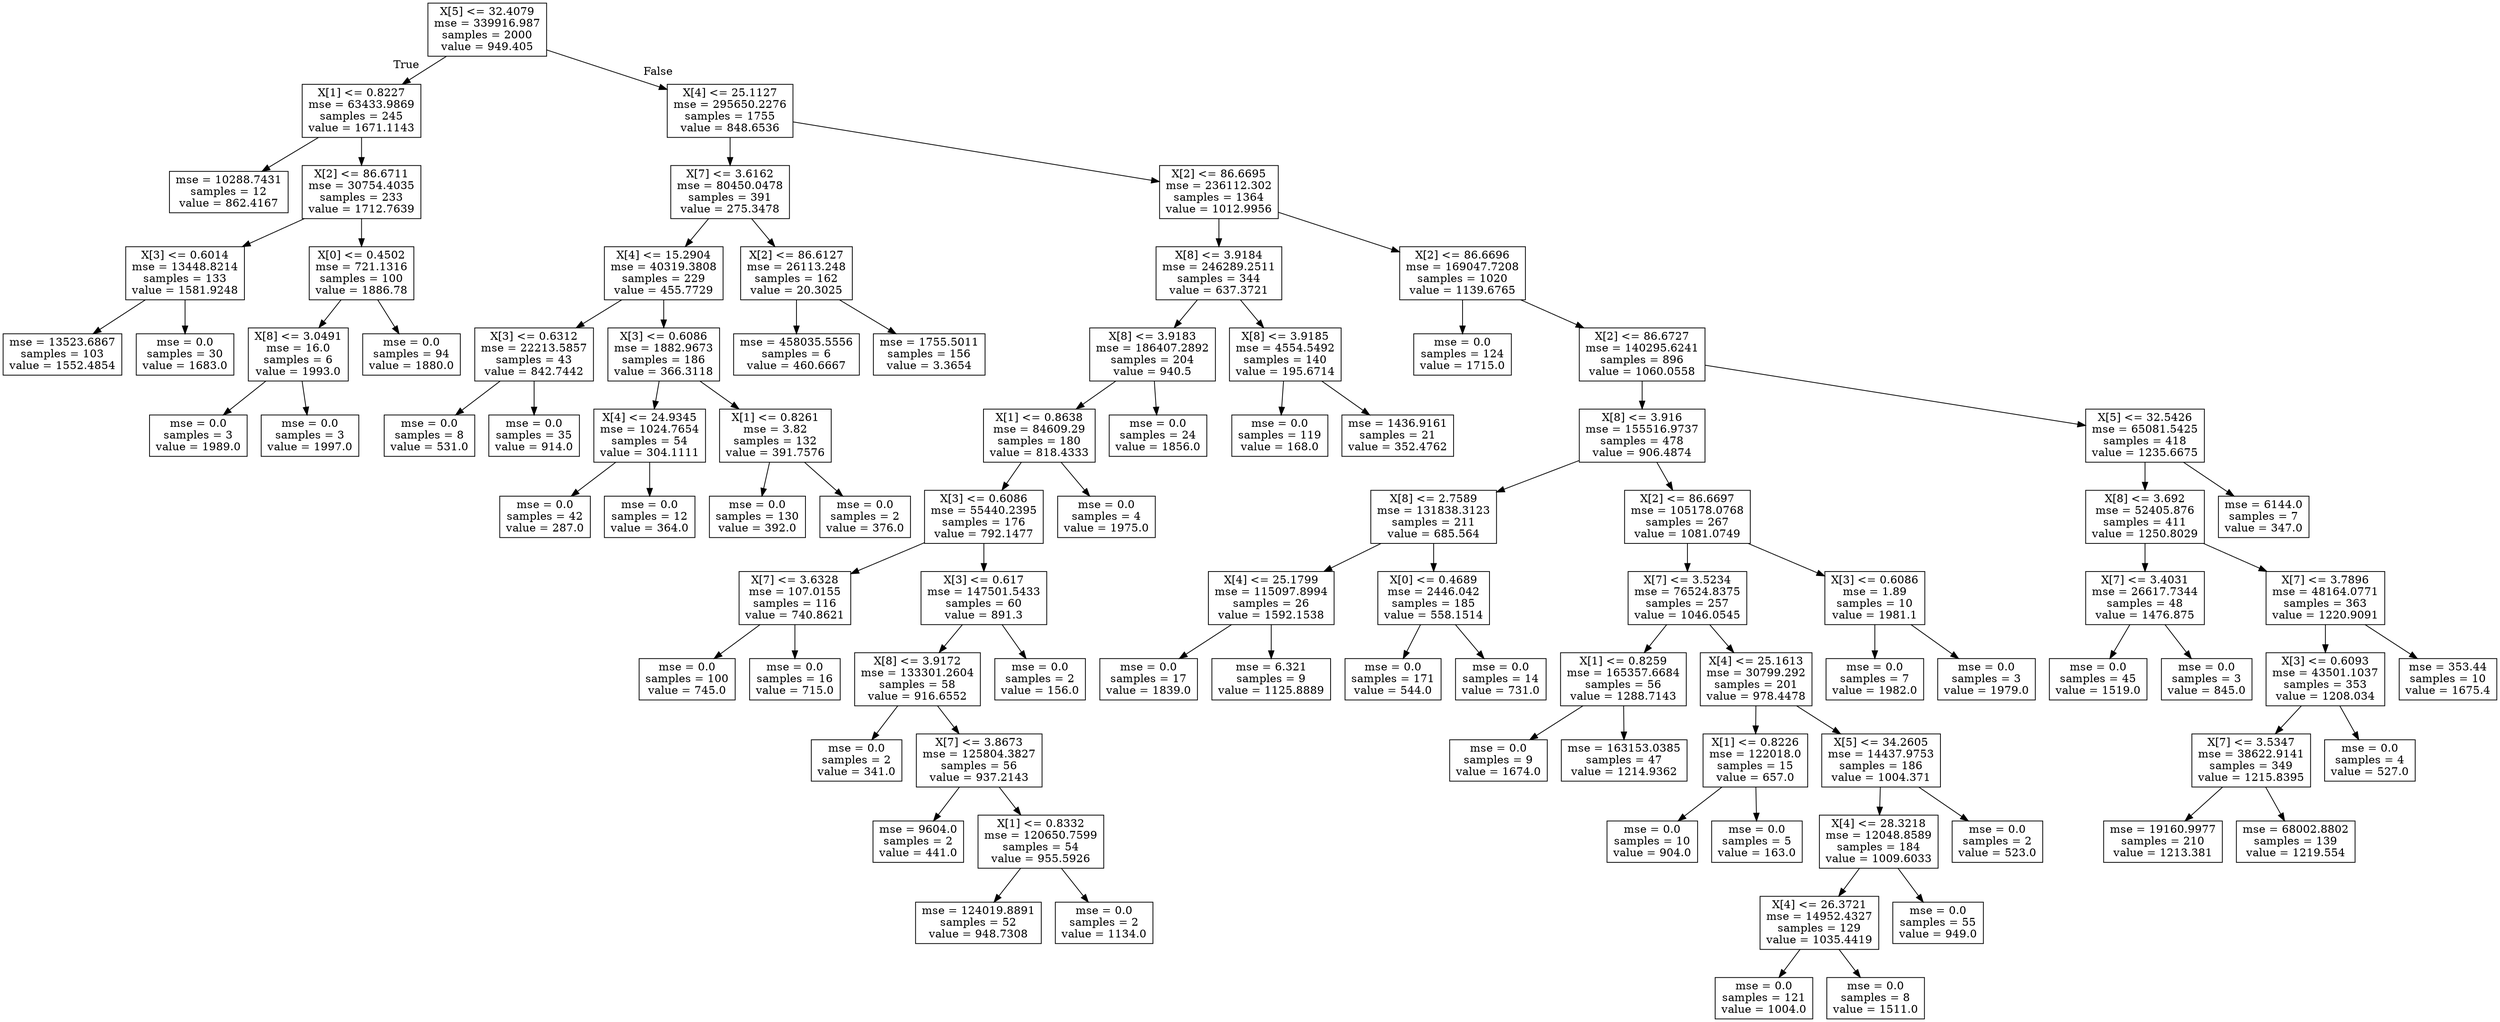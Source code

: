 digraph Tree {
node [shape=box] ;
0 [label="X[5] <= 32.4079\nmse = 339916.987\nsamples = 2000\nvalue = 949.405"] ;
1 [label="X[1] <= 0.8227\nmse = 63433.9869\nsamples = 245\nvalue = 1671.1143"] ;
0 -> 1 [labeldistance=2.5, labelangle=45, headlabel="True"] ;
2 [label="mse = 10288.7431\nsamples = 12\nvalue = 862.4167"] ;
1 -> 2 ;
3 [label="X[2] <= 86.6711\nmse = 30754.4035\nsamples = 233\nvalue = 1712.7639"] ;
1 -> 3 ;
4 [label="X[3] <= 0.6014\nmse = 13448.8214\nsamples = 133\nvalue = 1581.9248"] ;
3 -> 4 ;
5 [label="mse = 13523.6867\nsamples = 103\nvalue = 1552.4854"] ;
4 -> 5 ;
6 [label="mse = 0.0\nsamples = 30\nvalue = 1683.0"] ;
4 -> 6 ;
7 [label="X[0] <= 0.4502\nmse = 721.1316\nsamples = 100\nvalue = 1886.78"] ;
3 -> 7 ;
8 [label="X[8] <= 3.0491\nmse = 16.0\nsamples = 6\nvalue = 1993.0"] ;
7 -> 8 ;
9 [label="mse = 0.0\nsamples = 3\nvalue = 1989.0"] ;
8 -> 9 ;
10 [label="mse = 0.0\nsamples = 3\nvalue = 1997.0"] ;
8 -> 10 ;
11 [label="mse = 0.0\nsamples = 94\nvalue = 1880.0"] ;
7 -> 11 ;
12 [label="X[4] <= 25.1127\nmse = 295650.2276\nsamples = 1755\nvalue = 848.6536"] ;
0 -> 12 [labeldistance=2.5, labelangle=-45, headlabel="False"] ;
13 [label="X[7] <= 3.6162\nmse = 80450.0478\nsamples = 391\nvalue = 275.3478"] ;
12 -> 13 ;
14 [label="X[4] <= 15.2904\nmse = 40319.3808\nsamples = 229\nvalue = 455.7729"] ;
13 -> 14 ;
15 [label="X[3] <= 0.6312\nmse = 22213.5857\nsamples = 43\nvalue = 842.7442"] ;
14 -> 15 ;
16 [label="mse = 0.0\nsamples = 8\nvalue = 531.0"] ;
15 -> 16 ;
17 [label="mse = 0.0\nsamples = 35\nvalue = 914.0"] ;
15 -> 17 ;
18 [label="X[3] <= 0.6086\nmse = 1882.9673\nsamples = 186\nvalue = 366.3118"] ;
14 -> 18 ;
19 [label="X[4] <= 24.9345\nmse = 1024.7654\nsamples = 54\nvalue = 304.1111"] ;
18 -> 19 ;
20 [label="mse = 0.0\nsamples = 42\nvalue = 287.0"] ;
19 -> 20 ;
21 [label="mse = 0.0\nsamples = 12\nvalue = 364.0"] ;
19 -> 21 ;
22 [label="X[1] <= 0.8261\nmse = 3.82\nsamples = 132\nvalue = 391.7576"] ;
18 -> 22 ;
23 [label="mse = 0.0\nsamples = 130\nvalue = 392.0"] ;
22 -> 23 ;
24 [label="mse = 0.0\nsamples = 2\nvalue = 376.0"] ;
22 -> 24 ;
25 [label="X[2] <= 86.6127\nmse = 26113.248\nsamples = 162\nvalue = 20.3025"] ;
13 -> 25 ;
26 [label="mse = 458035.5556\nsamples = 6\nvalue = 460.6667"] ;
25 -> 26 ;
27 [label="mse = 1755.5011\nsamples = 156\nvalue = 3.3654"] ;
25 -> 27 ;
28 [label="X[2] <= 86.6695\nmse = 236112.302\nsamples = 1364\nvalue = 1012.9956"] ;
12 -> 28 ;
29 [label="X[8] <= 3.9184\nmse = 246289.2511\nsamples = 344\nvalue = 637.3721"] ;
28 -> 29 ;
30 [label="X[8] <= 3.9183\nmse = 186407.2892\nsamples = 204\nvalue = 940.5"] ;
29 -> 30 ;
31 [label="X[1] <= 0.8638\nmse = 84609.29\nsamples = 180\nvalue = 818.4333"] ;
30 -> 31 ;
32 [label="X[3] <= 0.6086\nmse = 55440.2395\nsamples = 176\nvalue = 792.1477"] ;
31 -> 32 ;
33 [label="X[7] <= 3.6328\nmse = 107.0155\nsamples = 116\nvalue = 740.8621"] ;
32 -> 33 ;
34 [label="mse = 0.0\nsamples = 100\nvalue = 745.0"] ;
33 -> 34 ;
35 [label="mse = 0.0\nsamples = 16\nvalue = 715.0"] ;
33 -> 35 ;
36 [label="X[3] <= 0.617\nmse = 147501.5433\nsamples = 60\nvalue = 891.3"] ;
32 -> 36 ;
37 [label="X[8] <= 3.9172\nmse = 133301.2604\nsamples = 58\nvalue = 916.6552"] ;
36 -> 37 ;
38 [label="mse = 0.0\nsamples = 2\nvalue = 341.0"] ;
37 -> 38 ;
39 [label="X[7] <= 3.8673\nmse = 125804.3827\nsamples = 56\nvalue = 937.2143"] ;
37 -> 39 ;
40 [label="mse = 9604.0\nsamples = 2\nvalue = 441.0"] ;
39 -> 40 ;
41 [label="X[1] <= 0.8332\nmse = 120650.7599\nsamples = 54\nvalue = 955.5926"] ;
39 -> 41 ;
42 [label="mse = 124019.8891\nsamples = 52\nvalue = 948.7308"] ;
41 -> 42 ;
43 [label="mse = 0.0\nsamples = 2\nvalue = 1134.0"] ;
41 -> 43 ;
44 [label="mse = 0.0\nsamples = 2\nvalue = 156.0"] ;
36 -> 44 ;
45 [label="mse = 0.0\nsamples = 4\nvalue = 1975.0"] ;
31 -> 45 ;
46 [label="mse = 0.0\nsamples = 24\nvalue = 1856.0"] ;
30 -> 46 ;
47 [label="X[8] <= 3.9185\nmse = 4554.5492\nsamples = 140\nvalue = 195.6714"] ;
29 -> 47 ;
48 [label="mse = 0.0\nsamples = 119\nvalue = 168.0"] ;
47 -> 48 ;
49 [label="mse = 1436.9161\nsamples = 21\nvalue = 352.4762"] ;
47 -> 49 ;
50 [label="X[2] <= 86.6696\nmse = 169047.7208\nsamples = 1020\nvalue = 1139.6765"] ;
28 -> 50 ;
51 [label="mse = 0.0\nsamples = 124\nvalue = 1715.0"] ;
50 -> 51 ;
52 [label="X[2] <= 86.6727\nmse = 140295.6241\nsamples = 896\nvalue = 1060.0558"] ;
50 -> 52 ;
53 [label="X[8] <= 3.916\nmse = 155516.9737\nsamples = 478\nvalue = 906.4874"] ;
52 -> 53 ;
54 [label="X[8] <= 2.7589\nmse = 131838.3123\nsamples = 211\nvalue = 685.564"] ;
53 -> 54 ;
55 [label="X[4] <= 25.1799\nmse = 115097.8994\nsamples = 26\nvalue = 1592.1538"] ;
54 -> 55 ;
56 [label="mse = 0.0\nsamples = 17\nvalue = 1839.0"] ;
55 -> 56 ;
57 [label="mse = 6.321\nsamples = 9\nvalue = 1125.8889"] ;
55 -> 57 ;
58 [label="X[0] <= 0.4689\nmse = 2446.042\nsamples = 185\nvalue = 558.1514"] ;
54 -> 58 ;
59 [label="mse = 0.0\nsamples = 171\nvalue = 544.0"] ;
58 -> 59 ;
60 [label="mse = 0.0\nsamples = 14\nvalue = 731.0"] ;
58 -> 60 ;
61 [label="X[2] <= 86.6697\nmse = 105178.0768\nsamples = 267\nvalue = 1081.0749"] ;
53 -> 61 ;
62 [label="X[7] <= 3.5234\nmse = 76524.8375\nsamples = 257\nvalue = 1046.0545"] ;
61 -> 62 ;
63 [label="X[1] <= 0.8259\nmse = 165357.6684\nsamples = 56\nvalue = 1288.7143"] ;
62 -> 63 ;
64 [label="mse = 0.0\nsamples = 9\nvalue = 1674.0"] ;
63 -> 64 ;
65 [label="mse = 163153.0385\nsamples = 47\nvalue = 1214.9362"] ;
63 -> 65 ;
66 [label="X[4] <= 25.1613\nmse = 30799.292\nsamples = 201\nvalue = 978.4478"] ;
62 -> 66 ;
67 [label="X[1] <= 0.8226\nmse = 122018.0\nsamples = 15\nvalue = 657.0"] ;
66 -> 67 ;
68 [label="mse = 0.0\nsamples = 10\nvalue = 904.0"] ;
67 -> 68 ;
69 [label="mse = 0.0\nsamples = 5\nvalue = 163.0"] ;
67 -> 69 ;
70 [label="X[5] <= 34.2605\nmse = 14437.9753\nsamples = 186\nvalue = 1004.371"] ;
66 -> 70 ;
71 [label="X[4] <= 28.3218\nmse = 12048.8589\nsamples = 184\nvalue = 1009.6033"] ;
70 -> 71 ;
72 [label="X[4] <= 26.3721\nmse = 14952.4327\nsamples = 129\nvalue = 1035.4419"] ;
71 -> 72 ;
73 [label="mse = 0.0\nsamples = 121\nvalue = 1004.0"] ;
72 -> 73 ;
74 [label="mse = 0.0\nsamples = 8\nvalue = 1511.0"] ;
72 -> 74 ;
75 [label="mse = 0.0\nsamples = 55\nvalue = 949.0"] ;
71 -> 75 ;
76 [label="mse = 0.0\nsamples = 2\nvalue = 523.0"] ;
70 -> 76 ;
77 [label="X[3] <= 0.6086\nmse = 1.89\nsamples = 10\nvalue = 1981.1"] ;
61 -> 77 ;
78 [label="mse = 0.0\nsamples = 7\nvalue = 1982.0"] ;
77 -> 78 ;
79 [label="mse = 0.0\nsamples = 3\nvalue = 1979.0"] ;
77 -> 79 ;
80 [label="X[5] <= 32.5426\nmse = 65081.5425\nsamples = 418\nvalue = 1235.6675"] ;
52 -> 80 ;
81 [label="X[8] <= 3.692\nmse = 52405.876\nsamples = 411\nvalue = 1250.8029"] ;
80 -> 81 ;
82 [label="X[7] <= 3.4031\nmse = 26617.7344\nsamples = 48\nvalue = 1476.875"] ;
81 -> 82 ;
83 [label="mse = 0.0\nsamples = 45\nvalue = 1519.0"] ;
82 -> 83 ;
84 [label="mse = 0.0\nsamples = 3\nvalue = 845.0"] ;
82 -> 84 ;
85 [label="X[7] <= 3.7896\nmse = 48164.0771\nsamples = 363\nvalue = 1220.9091"] ;
81 -> 85 ;
86 [label="X[3] <= 0.6093\nmse = 43501.1037\nsamples = 353\nvalue = 1208.034"] ;
85 -> 86 ;
87 [label="X[7] <= 3.5347\nmse = 38622.9141\nsamples = 349\nvalue = 1215.8395"] ;
86 -> 87 ;
88 [label="mse = 19160.9977\nsamples = 210\nvalue = 1213.381"] ;
87 -> 88 ;
89 [label="mse = 68002.8802\nsamples = 139\nvalue = 1219.554"] ;
87 -> 89 ;
90 [label="mse = 0.0\nsamples = 4\nvalue = 527.0"] ;
86 -> 90 ;
91 [label="mse = 353.44\nsamples = 10\nvalue = 1675.4"] ;
85 -> 91 ;
92 [label="mse = 6144.0\nsamples = 7\nvalue = 347.0"] ;
80 -> 92 ;
}